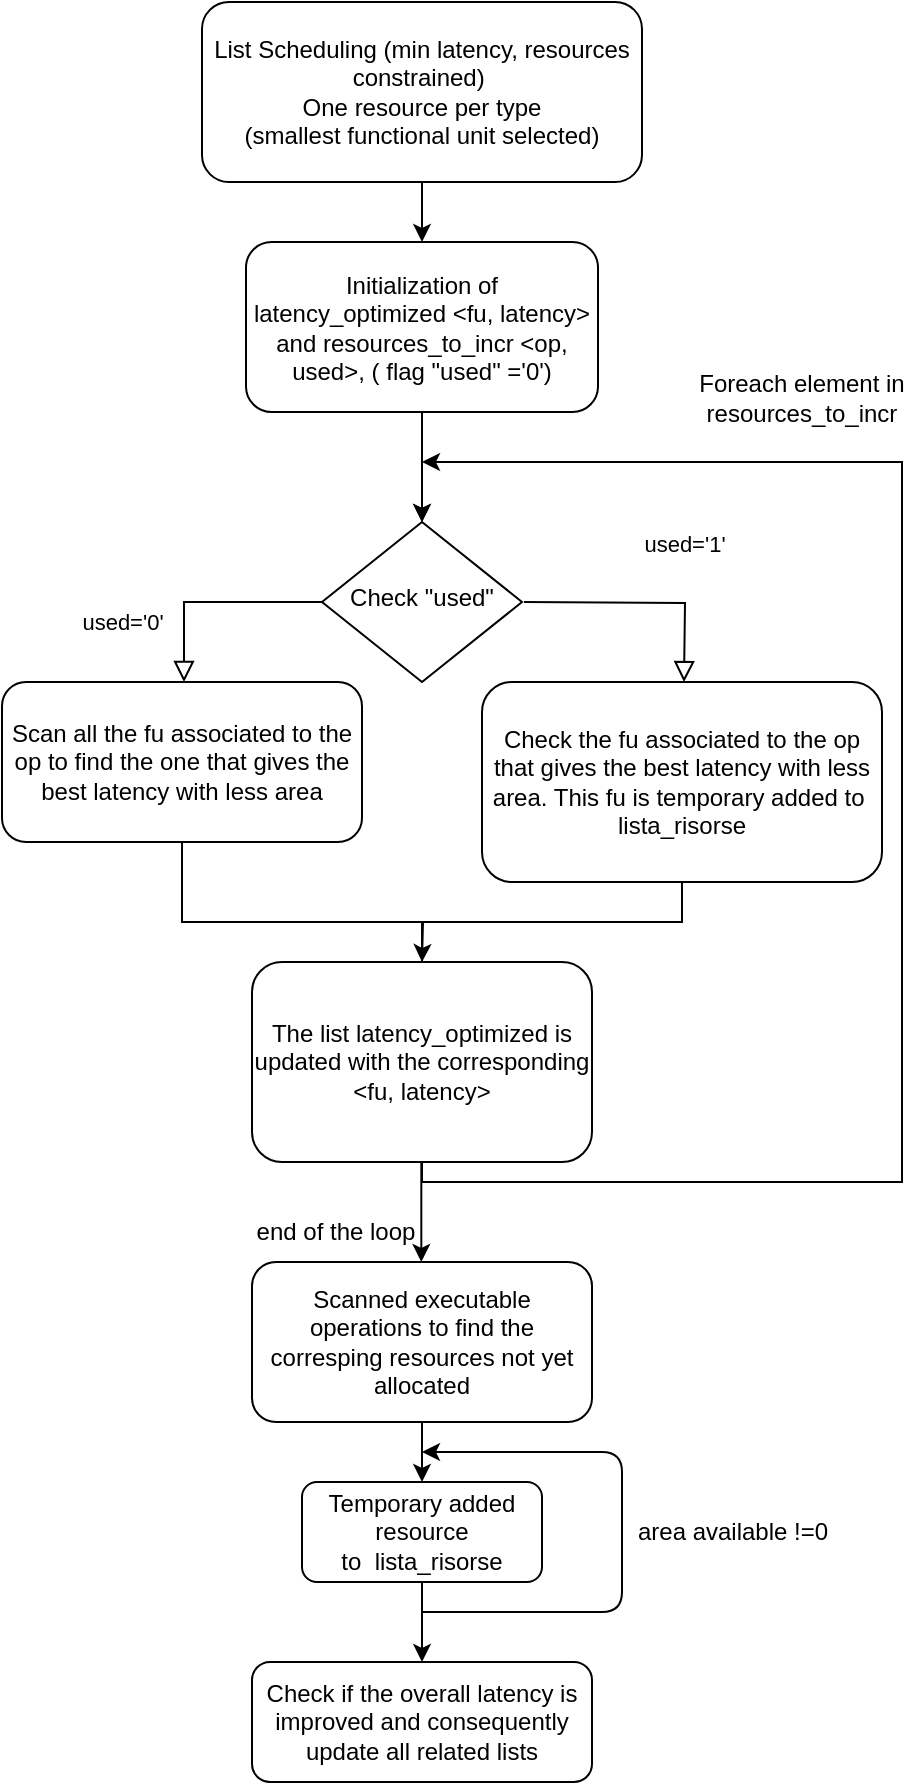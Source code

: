 <mxfile version="14.7.6" type="github">
  <diagram id="C5RBs43oDa-KdzZeNtuy" name="Page-1">
    <mxGraphModel dx="1038" dy="1716" grid="1" gridSize="10" guides="1" tooltips="1" connect="1" arrows="1" fold="1" page="1" pageScale="1" pageWidth="827" pageHeight="1169" math="0" shadow="0">
      <root>
        <mxCell id="WIyWlLk6GJQsqaUBKTNV-0" />
        <mxCell id="WIyWlLk6GJQsqaUBKTNV-1" parent="WIyWlLk6GJQsqaUBKTNV-0" />
        <mxCell id="enkGTG043NM4yIpSYiS5-14" value="" style="edgeStyle=orthogonalEdgeStyle;rounded=0;orthogonalLoop=1;jettySize=auto;html=1;" parent="WIyWlLk6GJQsqaUBKTNV-1" source="WIyWlLk6GJQsqaUBKTNV-3" target="62lgIi-LjrvPgBXsF704-0" edge="1">
          <mxGeometry relative="1" as="geometry" />
        </mxCell>
        <mxCell id="WIyWlLk6GJQsqaUBKTNV-3" value="List Scheduling (min latency, resources constrained)&amp;nbsp;&lt;br&gt;One resource per type &lt;br&gt;(smallest functional unit selected)" style="rounded=1;whiteSpace=wrap;html=1;fontSize=12;glass=0;strokeWidth=1;shadow=0;" parent="WIyWlLk6GJQsqaUBKTNV-1" vertex="1">
          <mxGeometry x="230" y="-20" width="220" height="90" as="geometry" />
        </mxCell>
        <mxCell id="WIyWlLk6GJQsqaUBKTNV-4" value="used=&#39;0&#39;" style="rounded=0;html=1;jettySize=auto;orthogonalLoop=1;fontSize=11;endArrow=block;endFill=0;endSize=8;strokeWidth=1;shadow=0;labelBackgroundColor=none;edgeStyle=orthogonalEdgeStyle;" parent="WIyWlLk6GJQsqaUBKTNV-1" edge="1">
          <mxGeometry x="0.455" y="-31" relative="1" as="geometry">
            <mxPoint as="offset" />
            <mxPoint x="291" y="280" as="sourcePoint" />
            <mxPoint x="221" y="320" as="targetPoint" />
            <Array as="points">
              <mxPoint x="221" y="280" />
            </Array>
          </mxGeometry>
        </mxCell>
        <mxCell id="WIyWlLk6GJQsqaUBKTNV-6" value="Check &quot;used&quot;" style="rhombus;whiteSpace=wrap;html=1;shadow=0;fontFamily=Helvetica;fontSize=12;align=center;strokeWidth=1;spacing=6;spacingTop=-4;" parent="WIyWlLk6GJQsqaUBKTNV-1" vertex="1">
          <mxGeometry x="290" y="240" width="100" height="80" as="geometry" />
        </mxCell>
        <mxCell id="WIyWlLk6GJQsqaUBKTNV-8" value="used=&#39;1&#39;" style="rounded=0;html=1;jettySize=auto;orthogonalLoop=1;fontSize=11;endArrow=block;endFill=0;endSize=8;strokeWidth=1;shadow=0;labelBackgroundColor=none;edgeStyle=orthogonalEdgeStyle;" parent="WIyWlLk6GJQsqaUBKTNV-1" edge="1">
          <mxGeometry x="0.333" y="29" relative="1" as="geometry">
            <mxPoint as="offset" />
            <mxPoint x="391" y="280" as="sourcePoint" />
            <mxPoint x="471" y="320" as="targetPoint" />
          </mxGeometry>
        </mxCell>
        <mxCell id="62lgIi-LjrvPgBXsF704-30" value="" style="edgeStyle=orthogonalEdgeStyle;rounded=0;orthogonalLoop=1;jettySize=auto;html=1;" parent="WIyWlLk6GJQsqaUBKTNV-1" source="62lgIi-LjrvPgBXsF704-0" target="WIyWlLk6GJQsqaUBKTNV-6" edge="1">
          <mxGeometry relative="1" as="geometry" />
        </mxCell>
        <mxCell id="62lgIi-LjrvPgBXsF704-0" value="Initialization of latency_optimized &amp;lt;fu, latency&amp;gt; and resources_to_incr &amp;lt;op, used&amp;gt;, ( flag &quot;used&quot; =&#39;0&#39;)" style="rounded=1;whiteSpace=wrap;html=1;" parent="WIyWlLk6GJQsqaUBKTNV-1" vertex="1">
          <mxGeometry x="252" y="100" width="176" height="85" as="geometry" />
        </mxCell>
        <mxCell id="62lgIi-LjrvPgBXsF704-6" value="" style="endArrow=classic;html=1;entryX=0.5;entryY=0;entryDx=0;entryDy=0;" parent="WIyWlLk6GJQsqaUBKTNV-1" target="WIyWlLk6GJQsqaUBKTNV-6" edge="1">
          <mxGeometry width="50" height="50" relative="1" as="geometry">
            <mxPoint x="340" y="189" as="sourcePoint" />
            <mxPoint x="410" y="250" as="targetPoint" />
          </mxGeometry>
        </mxCell>
        <mxCell id="62lgIi-LjrvPgBXsF704-26" style="edgeStyle=orthogonalEdgeStyle;rounded=0;orthogonalLoop=1;jettySize=auto;html=1;exitX=0.5;exitY=1;exitDx=0;exitDy=0;" parent="WIyWlLk6GJQsqaUBKTNV-1" source="62lgIi-LjrvPgBXsF704-11" edge="1">
          <mxGeometry relative="1" as="geometry">
            <mxPoint x="340" y="540" as="targetPoint" />
            <Array as="points">
              <mxPoint x="220" y="440" />
              <mxPoint x="340" y="440" />
            </Array>
          </mxGeometry>
        </mxCell>
        <mxCell id="62lgIi-LjrvPgBXsF704-11" value="Scan all the fu associated to the op to find the one that gives the best latency with less area" style="rounded=1;whiteSpace=wrap;html=1;fontSize=12;glass=0;strokeWidth=1;shadow=0;" parent="WIyWlLk6GJQsqaUBKTNV-1" vertex="1">
          <mxGeometry x="130" y="320" width="180" height="80" as="geometry" />
        </mxCell>
        <mxCell id="62lgIi-LjrvPgBXsF704-28" style="edgeStyle=orthogonalEdgeStyle;rounded=0;orthogonalLoop=1;jettySize=auto;html=1;exitX=0.5;exitY=1;exitDx=0;exitDy=0;" parent="WIyWlLk6GJQsqaUBKTNV-1" source="62lgIi-LjrvPgBXsF704-12" edge="1">
          <mxGeometry relative="1" as="geometry">
            <mxPoint x="340" y="210" as="targetPoint" />
            <Array as="points">
              <mxPoint x="340" y="570" />
              <mxPoint x="580" y="570" />
              <mxPoint x="580" y="210" />
            </Array>
          </mxGeometry>
        </mxCell>
        <mxCell id="62lgIi-LjrvPgBXsF704-12" value="The list latency_optimized is updated with the corresponding &amp;lt;fu, latency&amp;gt;" style="whiteSpace=wrap;html=1;rounded=1;shadow=0;strokeWidth=1;glass=0;" parent="WIyWlLk6GJQsqaUBKTNV-1" vertex="1">
          <mxGeometry x="255" y="460" width="170" height="100" as="geometry" />
        </mxCell>
        <mxCell id="62lgIi-LjrvPgBXsF704-27" style="edgeStyle=orthogonalEdgeStyle;rounded=0;orthogonalLoop=1;jettySize=auto;html=1;exitX=0.5;exitY=1;exitDx=0;exitDy=0;" parent="WIyWlLk6GJQsqaUBKTNV-1" source="62lgIi-LjrvPgBXsF704-14" edge="1">
          <mxGeometry relative="1" as="geometry">
            <mxPoint x="340" y="460" as="targetPoint" />
          </mxGeometry>
        </mxCell>
        <mxCell id="62lgIi-LjrvPgBXsF704-14" value="Check the fu associated to the op that gives the best latency with less area. This fu is temporary added to&amp;nbsp; lista_risorse" style="rounded=1;whiteSpace=wrap;html=1;" parent="WIyWlLk6GJQsqaUBKTNV-1" vertex="1">
          <mxGeometry x="370" y="320" width="200" height="100" as="geometry" />
        </mxCell>
        <mxCell id="62lgIi-LjrvPgBXsF704-29" value="Foreach element in resources_to_incr" style="text;html=1;strokeColor=none;fillColor=none;align=center;verticalAlign=middle;whiteSpace=wrap;rounded=0;" parent="WIyWlLk6GJQsqaUBKTNV-1" vertex="1">
          <mxGeometry x="470" y="150" width="120" height="55" as="geometry" />
        </mxCell>
        <mxCell id="enkGTG043NM4yIpSYiS5-3" value="" style="endArrow=classic;html=1;" parent="WIyWlLk6GJQsqaUBKTNV-1" edge="1">
          <mxGeometry width="50" height="50" relative="1" as="geometry">
            <mxPoint x="339.66" y="560" as="sourcePoint" />
            <mxPoint x="339.66" y="610" as="targetPoint" />
          </mxGeometry>
        </mxCell>
        <mxCell id="enkGTG043NM4yIpSYiS5-16" value="" style="edgeStyle=orthogonalEdgeStyle;rounded=0;orthogonalLoop=1;jettySize=auto;html=1;" parent="WIyWlLk6GJQsqaUBKTNV-1" source="enkGTG043NM4yIpSYiS5-4" target="enkGTG043NM4yIpSYiS5-6" edge="1">
          <mxGeometry relative="1" as="geometry" />
        </mxCell>
        <mxCell id="enkGTG043NM4yIpSYiS5-4" value="Scanned executable operations to find the corresping resources not yet allocated" style="rounded=1;whiteSpace=wrap;html=1;" parent="WIyWlLk6GJQsqaUBKTNV-1" vertex="1">
          <mxGeometry x="255" y="610" width="170" height="80" as="geometry" />
        </mxCell>
        <mxCell id="enkGTG043NM4yIpSYiS5-5" value="end of the loop" style="text;html=1;strokeColor=none;fillColor=none;align=center;verticalAlign=middle;whiteSpace=wrap;rounded=0;" parent="WIyWlLk6GJQsqaUBKTNV-1" vertex="1">
          <mxGeometry x="252" y="585" width="90" height="20" as="geometry" />
        </mxCell>
        <mxCell id="enkGTG043NM4yIpSYiS5-17" value="" style="edgeStyle=orthogonalEdgeStyle;rounded=0;orthogonalLoop=1;jettySize=auto;html=1;" parent="WIyWlLk6GJQsqaUBKTNV-1" source="enkGTG043NM4yIpSYiS5-6" target="enkGTG043NM4yIpSYiS5-11" edge="1">
          <mxGeometry relative="1" as="geometry" />
        </mxCell>
        <mxCell id="enkGTG043NM4yIpSYiS5-6" value="Temporary added resource&lt;br&gt;&amp;nbsp;to&amp;nbsp; lista_risorse&amp;nbsp;" style="rounded=1;whiteSpace=wrap;html=1;" parent="WIyWlLk6GJQsqaUBKTNV-1" vertex="1">
          <mxGeometry x="280" y="720" width="120" height="50" as="geometry" />
        </mxCell>
        <mxCell id="enkGTG043NM4yIpSYiS5-10" value="area available !=0" style="text;html=1;align=center;verticalAlign=middle;resizable=0;points=[];autosize=1;strokeColor=none;" parent="WIyWlLk6GJQsqaUBKTNV-1" vertex="1">
          <mxGeometry x="440" y="735" width="110" height="20" as="geometry" />
        </mxCell>
        <mxCell id="enkGTG043NM4yIpSYiS5-11" value="Check if the overall latency is improved and consequently update all related lists" style="rounded=1;whiteSpace=wrap;html=1;" parent="WIyWlLk6GJQsqaUBKTNV-1" vertex="1">
          <mxGeometry x="255" y="810" width="170" height="60" as="geometry" />
        </mxCell>
        <mxCell id="enkGTG043NM4yIpSYiS5-20" value="" style="endArrow=classic;html=1;" parent="WIyWlLk6GJQsqaUBKTNV-1" edge="1">
          <mxGeometry width="50" height="50" relative="1" as="geometry">
            <mxPoint x="340" y="785" as="sourcePoint" />
            <mxPoint x="340" y="705" as="targetPoint" />
            <Array as="points">
              <mxPoint x="440" y="785" />
              <mxPoint x="440" y="705" />
            </Array>
          </mxGeometry>
        </mxCell>
      </root>
    </mxGraphModel>
  </diagram>
</mxfile>
